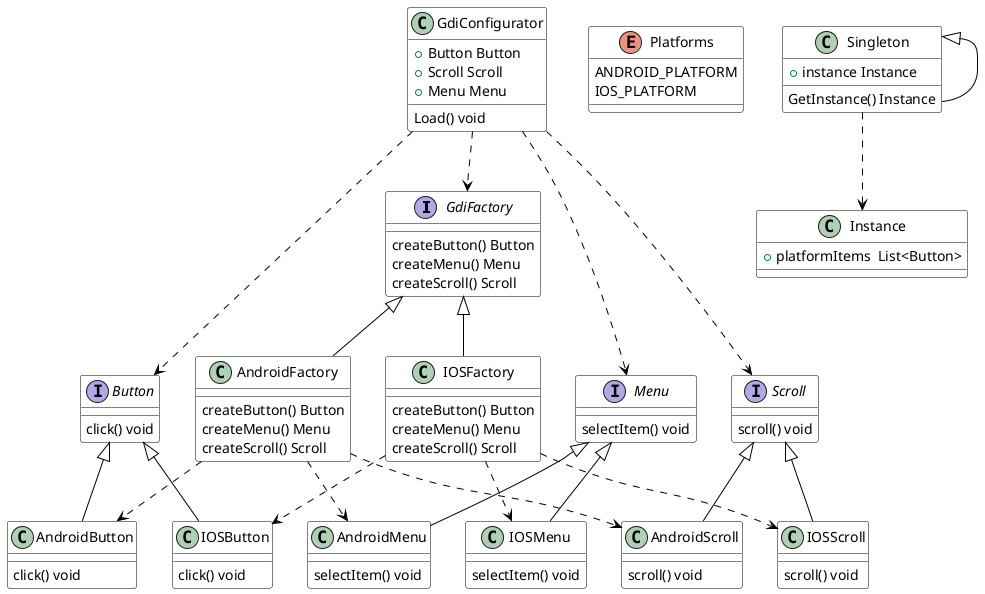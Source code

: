 

```plantuml
@startuml factory-go

    
    skinparam class {
	BackgroundColor White
	ArrowColor Black
	BorderColor Black
	
}

    interface GdiFactory{
        createButton() Button
        createMenu() Menu
        createScroll() Scroll

    }
    class IOSFactory{
        createButton() Button
        createMenu() Menu
        createScroll() Scroll
    }
    class AndroidFactory{
        createButton() Button
        createMenu() Menu
        createScroll() Scroll
    }
    interface Button{
        click() void
    }
    interface Menu{
        selectItem() void
    }
    interface Scroll{
        scroll() void
    }
    enum Platforms{
        ANDROID_PLATFORM
        IOS_PLATFORM
    }
    class IOSButton{
        click() void
    }
    class AndroidButton{
        click() void
    }
   
    class AndroidMenu{
        selectItem() void
    }
    class AndroidScroll{
        scroll() void
    }
    class IOSMenu{
        selectItem() void
    }
    class IOSScroll{
        scroll() void
    }
    class Instance{
        +platformItems  List<Button>
    }
    class Singleton{
        +instance Instance
        GetInstance() Instance

    }
    class GdiConfigurator{
        +Button Button 
        +Scroll Scroll
        +Menu Menu
        Load() void
    }

    GdiFactory <|-- IOSFactory
    GdiFactory <|-- AndroidFactory
        '-------------------------------'

    Button <|-- IOSButton
    Button <|-- AndroidButton
        '-------------------------------'

    Menu <|-- IOSMenu
    Menu <|-- AndroidMenu
        '-------------------------------'

    Scroll <|-- IOSScroll
    Scroll <|-- AndroidScroll
        '-------------------------------'

    GdiConfigurator ..> Button
    GdiConfigurator ..> Menu
    GdiConfigurator ..> Scroll
        '-------------------------------'

    Singleton <|-- Singleton
    Singleton ..> Instance
        '-------------------------------'

    IOSFactory ..> IOSButton
    IOSFactory ..>IOSScroll
    IOSFactory ..> IOSMenu
    '-------------------------------'
    AndroidFactory ..> AndroidButton
    AndroidFactory ..>AndroidMenu
    AndroidFactory ..>AndroidScroll
    GdiConfigurator ..>GdiFactory

@enduml
```


### Flex

```plantuml
@startuml
  skinparam class {
	BackgroundColor White
	ArrowColor Black
	BorderColor Black
	
}
Client -> GdiFactory: create AndroidFactory
activate Client
activate GdiFactory

GdiFactory -> AndroidFactory: new
activate AndroidFactory

Client <-- GdiFactory: return AndroidFactory
Client -> AndroidFactory: createButton()
AndroidFactory -> Button: new
activate Button
Client <-- Button: click()
deactivate Button

Client -> GdiFactory: create IOSFactory
GdiFactory -> IOSFactory: new
activate IOSFactory
Client <-- GdiFactory: return IOSFactory
Client -> IOSFactory: createMenu()

IOSFactory -> Menu: new
activate Menu
Client <-- Menu: selectItem()
deactivate Menu


@enduml
```

#### Singleton


```plantuml
@startuml
  skinparam class {
	BackgroundColor White
	ArrowColor Black
	BorderColor Black
	
}
Client -> Singleton: getInstance()
Activate Client
activate Singleton
Singleton -> Instance : new
activate Instance
Singleton --> Client: return instance
deactivate Instance
@enduml
```